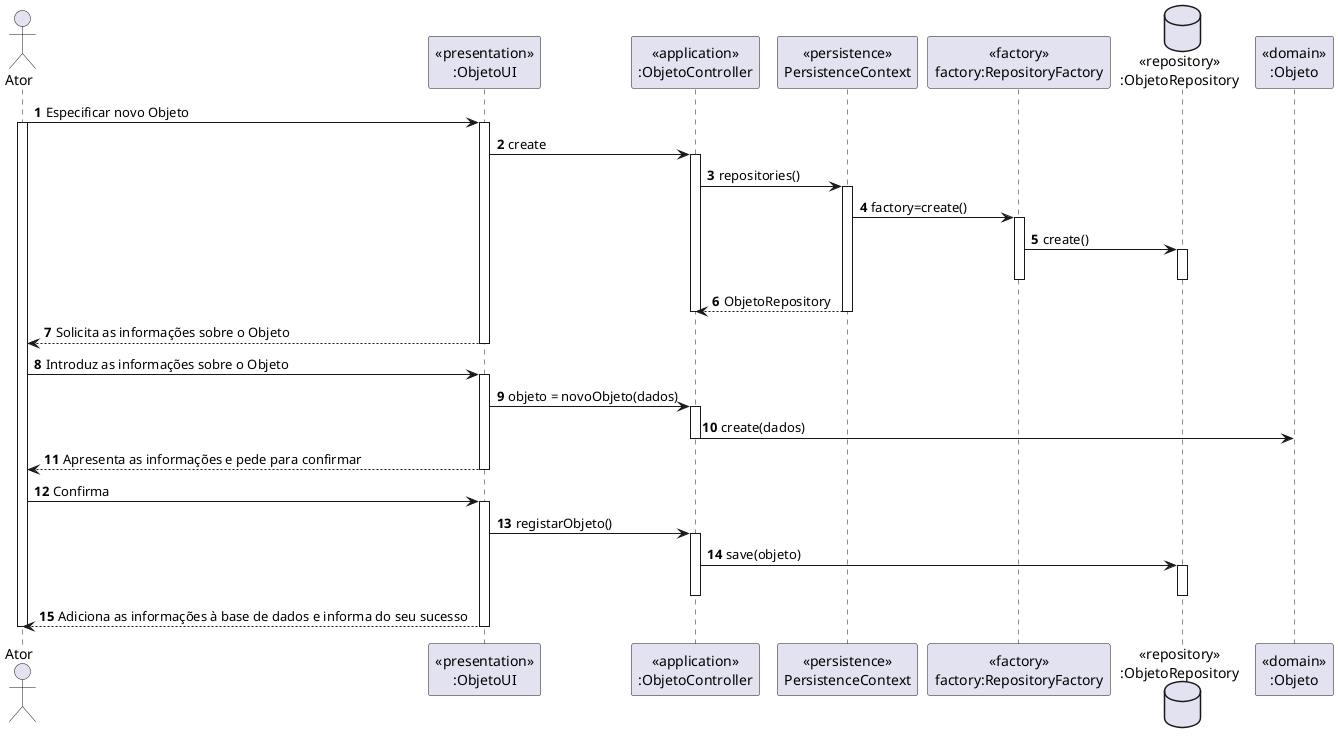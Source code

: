 @startuml
    autonumber

actor "Ator" as ADMIN
participant "<<presentation>>\n:ObjetoUI" as UI
participant "<<application>>\n:ObjetoController" as CONTROLLER
participant "<<persistence>>\nPersistenceContext" as PERS
participant "<<factory>>\nfactory:RepositoryFactory" as FAC
database "<<repository>>\n:ObjetoRepository" as DB
participant "<<domain>>\n:Objeto" AS C

ADMIN -> UI : Especificar novo Objeto
activate ADMIN

activate UI
UI -> CONTROLLER: create
activate CONTROLLER
CONTROLLER -> PERS: repositories()
activate PERS
PERS ->FAC: factory=create()

activate FAC
FAC->DB : create()
activate DB
deactivate FAC
deactivate DB
PERS-->CONTROLLER: ObjetoRepository
deactivate PERS


deactivate CONTROLLER

UI --> ADMIN : Solicita as informações sobre o Objeto
deactivate UI

ADMIN -> UI : Introduz as informações sobre o Objeto
activate UI
    UI -> CONTROLLER : objeto = novoObjeto(dados)
    activate CONTROLLER

        CONTROLLER -> C : create(dados)


    deactivate CONTROLLER

UI --> ADMIN : Apresenta as informações e pede para confirmar
deactivate UI

ADMIN -> UI : Confirma
activate UI
    UI -> CONTROLLER : registarObjeto()
    activate CONTROLLER

        CONTROLLER-> DB: save(objeto)
        activate DB
        deactivate DB

   deactivate CONTROLLER


UI --> ADMIN : Adiciona as informações à base de dados e informa do seu sucesso
deactivate UI
deactivate ADMIN

@enduml